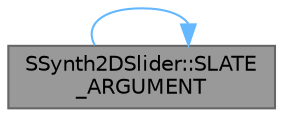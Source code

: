 digraph "SSynth2DSlider::SLATE_ARGUMENT"
{
 // INTERACTIVE_SVG=YES
 // LATEX_PDF_SIZE
  bgcolor="transparent";
  edge [fontname=Helvetica,fontsize=10,labelfontname=Helvetica,labelfontsize=10];
  node [fontname=Helvetica,fontsize=10,shape=box,height=0.2,width=0.4];
  rankdir="RL";
  Node1 [id="Node000001",label="SSynth2DSlider::SLATE\l_ARGUMENT",height=0.2,width=0.4,color="gray40", fillcolor="grey60", style="filled", fontcolor="black",tooltip="Sometimes a slider should only be mouse-clickable and never keyboard focusable."];
  Node1 -> Node1 [id="edge1_Node000001_Node000001",dir="back",color="steelblue1",style="solid",tooltip=" "];
}
